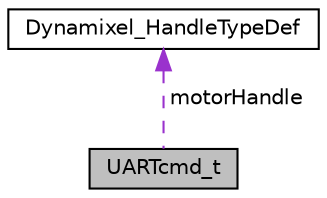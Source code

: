 digraph "UARTcmd_t"
{
  edge [fontname="Helvetica",fontsize="10",labelfontname="Helvetica",labelfontsize="10"];
  node [fontname="Helvetica",fontsize="10",shape=record];
  Node1 [label="UARTcmd_t",height=0.2,width=0.4,color="black", fillcolor="grey75", style="filled", fontcolor="black"];
  Node2 -> Node1 [dir="back",color="darkorchid3",fontsize="10",style="dashed",label=" motorHandle" ,fontname="Helvetica"];
  Node2 [label="Dynamixel_HandleTypeDef",height=0.2,width=0.4,color="black", fillcolor="white", style="filled",URL="$struct_dynamixel___handle_type_def.html"];
}
